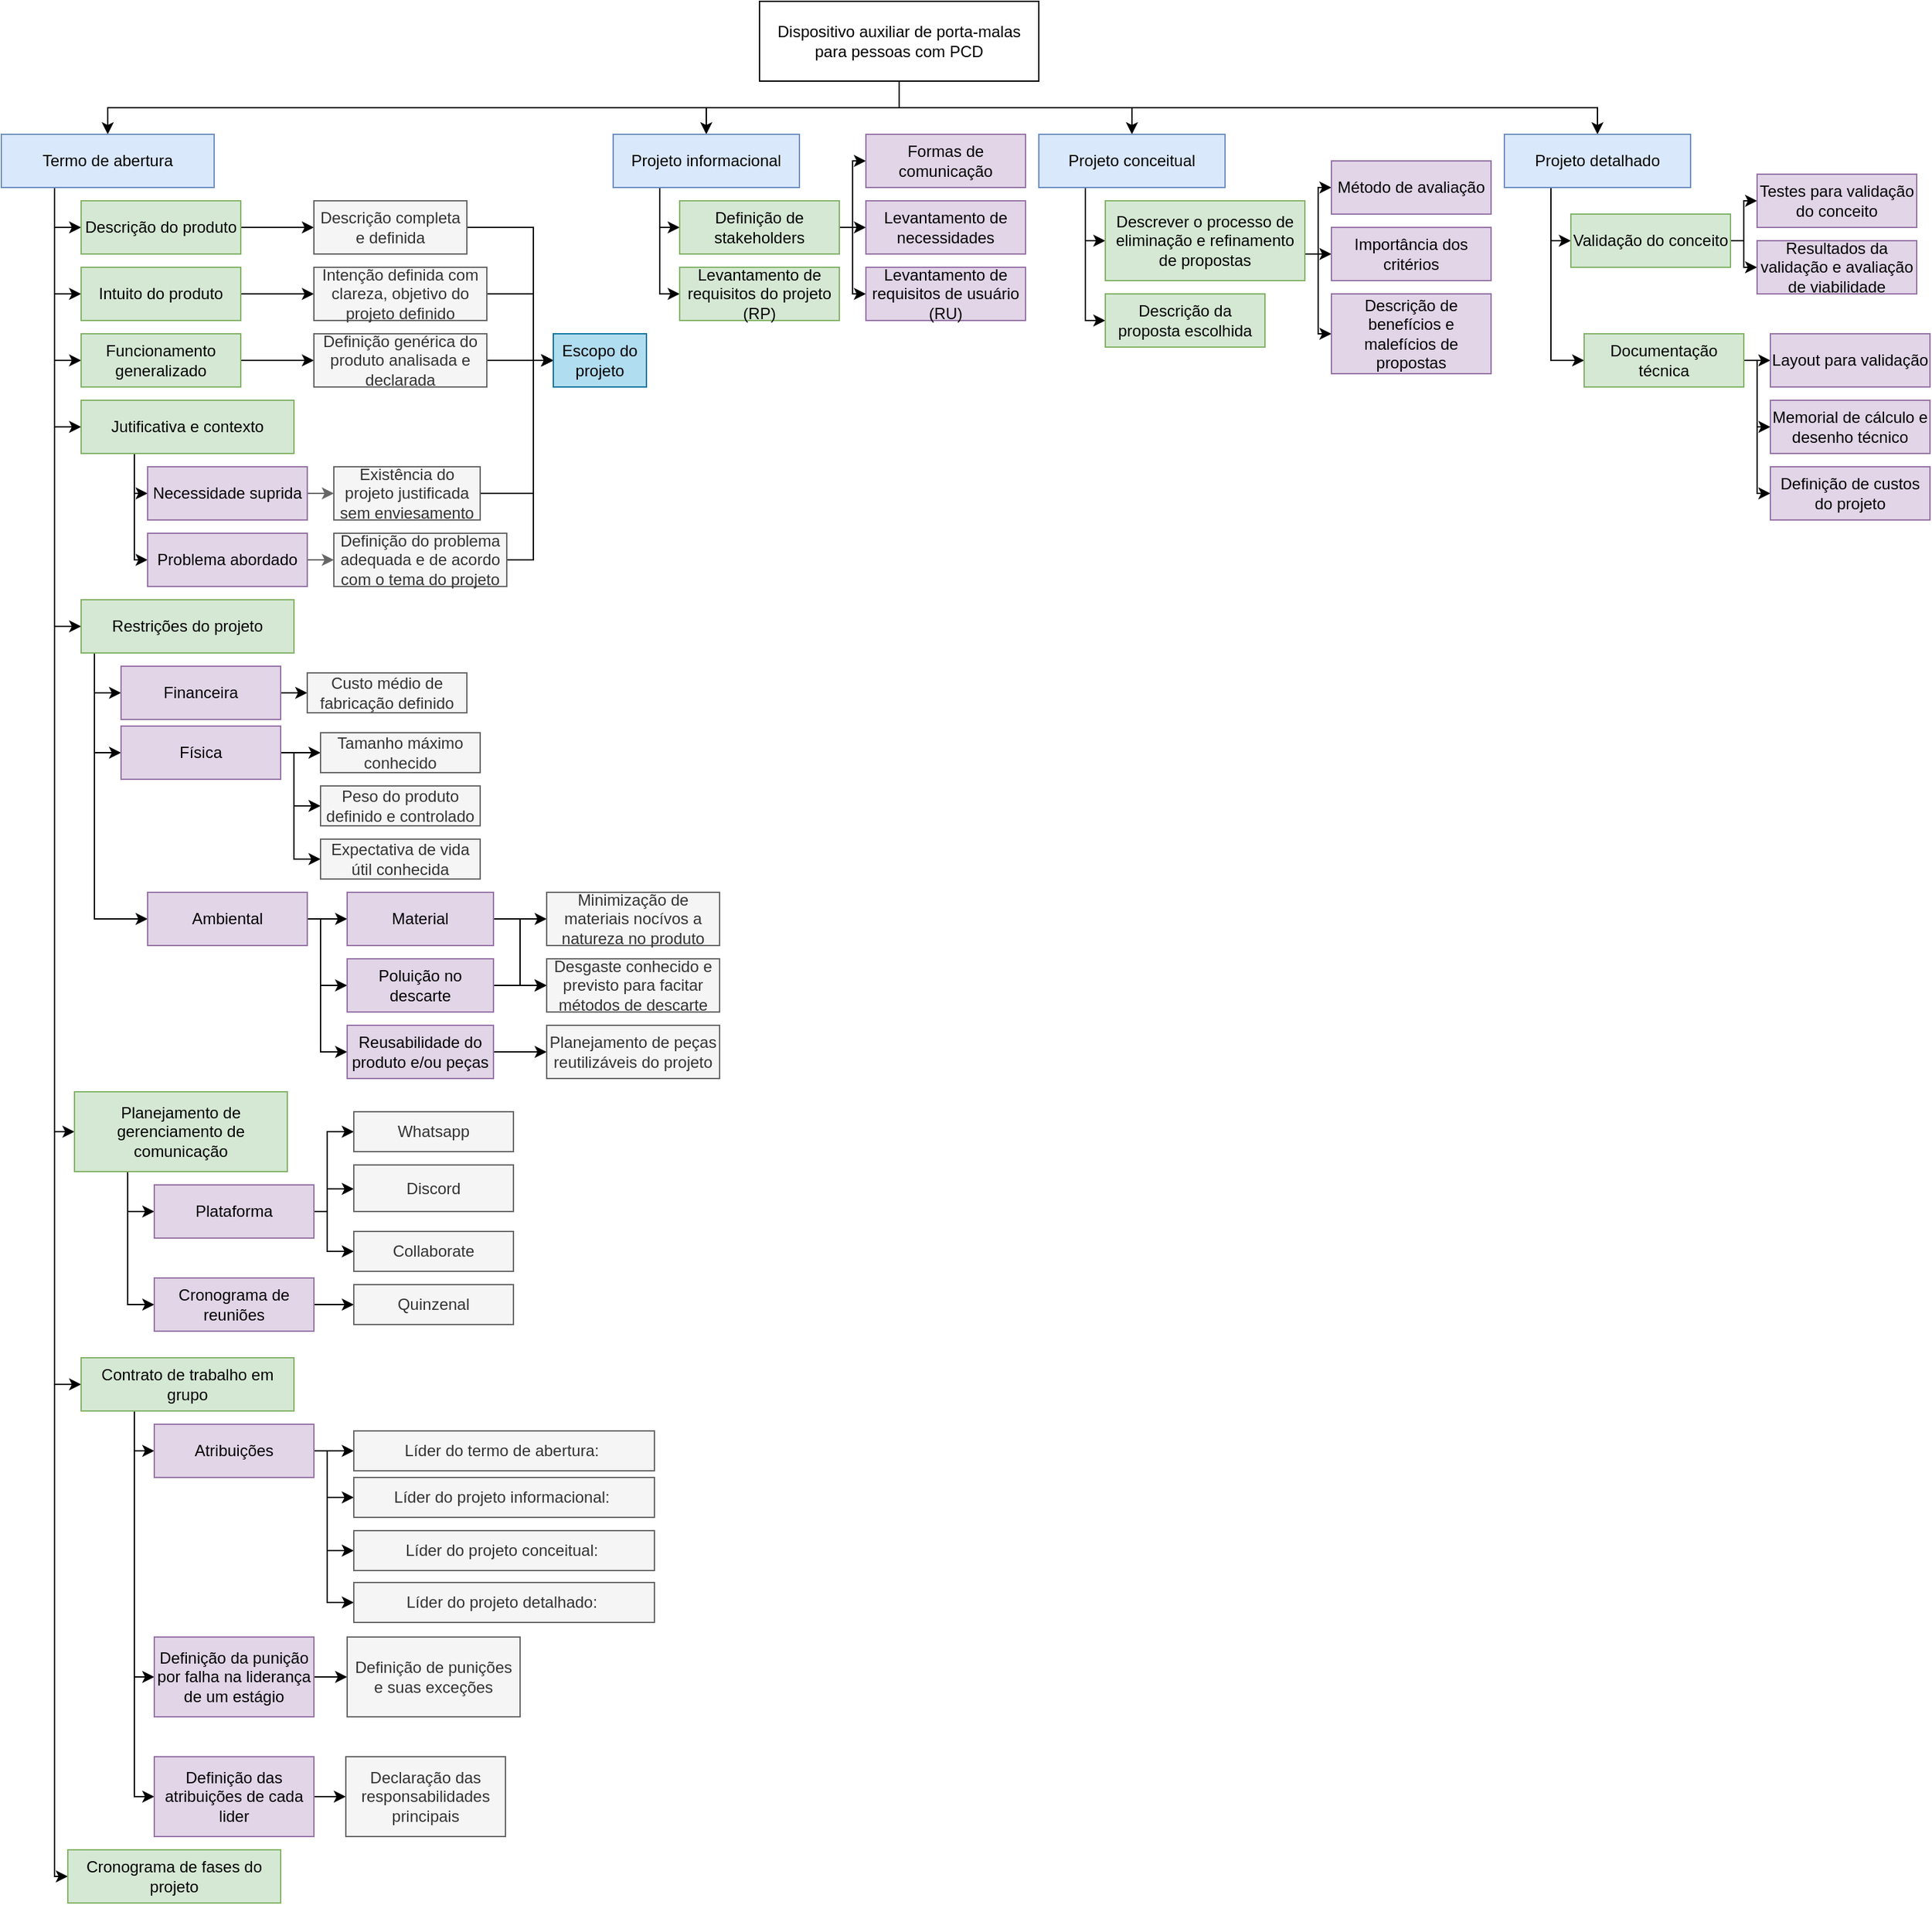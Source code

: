 <mxfile version="14.9.6" type="device"><diagram id="cGaEB9QIyGjnob6cqKqK" name="Page-1"><mxGraphModel dx="1702" dy="1748" grid="1" gridSize="10" guides="1" tooltips="1" connect="1" arrows="1" fold="1" page="1" pageScale="1" pageWidth="827" pageHeight="1169" math="0" shadow="0"><root><mxCell id="0"/><mxCell id="1" parent="0"/><mxCell id="pIqI4hhxK6P5TNMVG0u1-15" style="edgeStyle=orthogonalEdgeStyle;rounded=0;orthogonalLoop=1;jettySize=auto;html=1;exitX=0.5;exitY=1;exitDx=0;exitDy=0;entryX=0.5;entryY=0;entryDx=0;entryDy=0;" parent="1" source="Mut9_exPNrcqAD4SReVK-1" target="pIqI4hhxK6P5TNMVG0u1-1" edge="1"><mxGeometry relative="1" as="geometry"/></mxCell><mxCell id="pIqI4hhxK6P5TNMVG0u1-22" style="edgeStyle=orthogonalEdgeStyle;rounded=0;orthogonalLoop=1;jettySize=auto;html=1;exitX=0.5;exitY=1;exitDx=0;exitDy=0;entryX=0.5;entryY=0;entryDx=0;entryDy=0;" parent="1" source="Mut9_exPNrcqAD4SReVK-1" target="pIqI4hhxK6P5TNMVG0u1-16" edge="1"><mxGeometry relative="1" as="geometry"/></mxCell><mxCell id="pIqI4hhxK6P5TNMVG0u1-44" style="edgeStyle=orthogonalEdgeStyle;rounded=0;orthogonalLoop=1;jettySize=auto;html=1;exitX=0.5;exitY=1;exitDx=0;exitDy=0;entryX=0.5;entryY=0;entryDx=0;entryDy=0;" parent="1" source="Mut9_exPNrcqAD4SReVK-1" target="pIqI4hhxK6P5TNMVG0u1-28" edge="1"><mxGeometry relative="1" as="geometry"/></mxCell><mxCell id="pIqI4hhxK6P5TNMVG0u1-52" style="edgeStyle=orthogonalEdgeStyle;rounded=0;orthogonalLoop=1;jettySize=auto;html=1;exitX=0.5;exitY=1;exitDx=0;exitDy=0;entryX=0.5;entryY=0;entryDx=0;entryDy=0;" parent="1" source="Mut9_exPNrcqAD4SReVK-1" target="Mut9_exPNrcqAD4SReVK-2" edge="1"><mxGeometry relative="1" as="geometry"/></mxCell><mxCell id="Mut9_exPNrcqAD4SReVK-1" value="Dispositivo auxiliar de porta-malas para pessoas com PCD" style="rounded=0;whiteSpace=wrap;html=1;" parent="1" vertex="1"><mxGeometry x="380" y="-20" width="210" height="60" as="geometry"/></mxCell><mxCell id="Mut9_exPNrcqAD4SReVK-33" style="edgeStyle=orthogonalEdgeStyle;rounded=0;orthogonalLoop=1;jettySize=auto;html=1;exitX=0.25;exitY=1;exitDx=0;exitDy=0;entryX=0;entryY=0.5;entryDx=0;entryDy=0;" parent="1" source="Mut9_exPNrcqAD4SReVK-2" target="Mut9_exPNrcqAD4SReVK-3" edge="1"><mxGeometry relative="1" as="geometry"><Array as="points"><mxPoint x="-150" y="150"/></Array></mxGeometry></mxCell><mxCell id="Mut9_exPNrcqAD4SReVK-35" style="edgeStyle=orthogonalEdgeStyle;rounded=0;orthogonalLoop=1;jettySize=auto;html=1;exitX=0.25;exitY=1;exitDx=0;exitDy=0;entryX=0;entryY=0.5;entryDx=0;entryDy=0;" parent="1" source="Mut9_exPNrcqAD4SReVK-2" target="Mut9_exPNrcqAD4SReVK-4" edge="1"><mxGeometry relative="1" as="geometry"/></mxCell><mxCell id="Mut9_exPNrcqAD4SReVK-36" style="edgeStyle=orthogonalEdgeStyle;rounded=0;orthogonalLoop=1;jettySize=auto;html=1;exitX=0.25;exitY=1;exitDx=0;exitDy=0;entryX=0;entryY=0.5;entryDx=0;entryDy=0;" parent="1" source="Mut9_exPNrcqAD4SReVK-2" target="Mut9_exPNrcqAD4SReVK-5" edge="1"><mxGeometry relative="1" as="geometry"/></mxCell><mxCell id="pIqI4hhxK6P5TNMVG0u1-47" style="edgeStyle=orthogonalEdgeStyle;rounded=0;orthogonalLoop=1;jettySize=auto;html=1;exitX=0.25;exitY=1;exitDx=0;exitDy=0;entryX=0;entryY=0.5;entryDx=0;entryDy=0;" parent="1" source="Mut9_exPNrcqAD4SReVK-2" target="Mut9_exPNrcqAD4SReVK-6" edge="1"><mxGeometry relative="1" as="geometry"/></mxCell><mxCell id="pIqI4hhxK6P5TNMVG0u1-48" style="edgeStyle=orthogonalEdgeStyle;rounded=0;orthogonalLoop=1;jettySize=auto;html=1;exitX=0.25;exitY=1;exitDx=0;exitDy=0;entryX=0;entryY=0.5;entryDx=0;entryDy=0;" parent="1" source="Mut9_exPNrcqAD4SReVK-2" target="Mut9_exPNrcqAD4SReVK-9" edge="1"><mxGeometry relative="1" as="geometry"/></mxCell><mxCell id="pIqI4hhxK6P5TNMVG0u1-49" style="edgeStyle=orthogonalEdgeStyle;rounded=0;orthogonalLoop=1;jettySize=auto;html=1;exitX=0.25;exitY=1;exitDx=0;exitDy=0;entryX=0;entryY=0.5;entryDx=0;entryDy=0;" parent="1" source="Mut9_exPNrcqAD4SReVK-2" target="Mut9_exPNrcqAD4SReVK-19" edge="1"><mxGeometry relative="1" as="geometry"><Array as="points"><mxPoint x="-150" y="830"/></Array></mxGeometry></mxCell><mxCell id="pIqI4hhxK6P5TNMVG0u1-50" style="edgeStyle=orthogonalEdgeStyle;rounded=0;orthogonalLoop=1;jettySize=auto;html=1;exitX=0.25;exitY=1;exitDx=0;exitDy=0;entryX=0;entryY=0.5;entryDx=0;entryDy=0;" parent="1" source="Mut9_exPNrcqAD4SReVK-2" target="Mut9_exPNrcqAD4SReVK-27" edge="1"><mxGeometry relative="1" as="geometry"/></mxCell><mxCell id="pIqI4hhxK6P5TNMVG0u1-51" style="edgeStyle=orthogonalEdgeStyle;rounded=0;orthogonalLoop=1;jettySize=auto;html=1;exitX=0.25;exitY=1;exitDx=0;exitDy=0;entryX=0;entryY=0.5;entryDx=0;entryDy=0;" parent="1" source="Mut9_exPNrcqAD4SReVK-2" target="pIqI4hhxK6P5TNMVG0u1-2" edge="1"><mxGeometry relative="1" as="geometry"><Array as="points"><mxPoint x="-150" y="1390"/></Array></mxGeometry></mxCell><mxCell id="Mut9_exPNrcqAD4SReVK-2" value="Termo de abertura" style="whiteSpace=wrap;html=1;fillColor=#dae8fc;strokeColor=#6c8ebf;" parent="1" vertex="1"><mxGeometry x="-190" y="80" width="160" height="40" as="geometry"/></mxCell><mxCell id="1TPIWixeh0-_S_Wl3jUQ-3" style="edgeStyle=orthogonalEdgeStyle;rounded=0;orthogonalLoop=1;jettySize=auto;html=1;exitX=1;exitY=0.5;exitDx=0;exitDy=0;entryX=0;entryY=0.5;entryDx=0;entryDy=0;" edge="1" parent="1" source="Mut9_exPNrcqAD4SReVK-3" target="1TPIWixeh0-_S_Wl3jUQ-2"><mxGeometry relative="1" as="geometry"/></mxCell><mxCell id="Mut9_exPNrcqAD4SReVK-3" value="Descrição do produto" style="whiteSpace=wrap;html=1;fillColor=#d5e8d4;strokeColor=#82b366;" parent="1" vertex="1"><mxGeometry x="-130" y="130" width="120" height="40" as="geometry"/></mxCell><mxCell id="1TPIWixeh0-_S_Wl3jUQ-5" style="edgeStyle=orthogonalEdgeStyle;rounded=0;orthogonalLoop=1;jettySize=auto;html=1;exitX=1;exitY=0.5;exitDx=0;exitDy=0;entryX=0;entryY=0.5;entryDx=0;entryDy=0;" edge="1" parent="1" source="Mut9_exPNrcqAD4SReVK-4" target="1TPIWixeh0-_S_Wl3jUQ-4"><mxGeometry relative="1" as="geometry"/></mxCell><mxCell id="Mut9_exPNrcqAD4SReVK-4" value="Intuito do produto" style="whiteSpace=wrap;html=1;fillColor=#d5e8d4;strokeColor=#82b366;" parent="1" vertex="1"><mxGeometry x="-130" y="180" width="120" height="40" as="geometry"/></mxCell><mxCell id="1TPIWixeh0-_S_Wl3jUQ-7" style="edgeStyle=orthogonalEdgeStyle;rounded=0;orthogonalLoop=1;jettySize=auto;html=1;exitX=1;exitY=0.5;exitDx=0;exitDy=0;entryX=0;entryY=0.5;entryDx=0;entryDy=0;" edge="1" parent="1" source="Mut9_exPNrcqAD4SReVK-5" target="1TPIWixeh0-_S_Wl3jUQ-6"><mxGeometry relative="1" as="geometry"/></mxCell><mxCell id="Mut9_exPNrcqAD4SReVK-5" value="Funcionamento generalizado" style="whiteSpace=wrap;html=1;fillColor=#d5e8d4;strokeColor=#82b366;" parent="1" vertex="1"><mxGeometry x="-130" y="230" width="120" height="40" as="geometry"/></mxCell><mxCell id="9cDt869nzG_Kjux2H31d-3" style="edgeStyle=orthogonalEdgeStyle;rounded=0;orthogonalLoop=1;jettySize=auto;html=1;exitX=0.25;exitY=1;exitDx=0;exitDy=0;entryX=0;entryY=0.5;entryDx=0;entryDy=0;" parent="1" source="Mut9_exPNrcqAD4SReVK-6" target="Mut9_exPNrcqAD4SReVK-7" edge="1"><mxGeometry relative="1" as="geometry"><Array as="points"><mxPoint x="-90" y="350"/></Array></mxGeometry></mxCell><mxCell id="9cDt869nzG_Kjux2H31d-4" style="edgeStyle=orthogonalEdgeStyle;rounded=0;orthogonalLoop=1;jettySize=auto;html=1;exitX=0.25;exitY=1;exitDx=0;exitDy=0;entryX=0;entryY=0.5;entryDx=0;entryDy=0;" parent="1" source="Mut9_exPNrcqAD4SReVK-6" target="Mut9_exPNrcqAD4SReVK-8" edge="1"><mxGeometry relative="1" as="geometry"><Array as="points"><mxPoint x="-90" y="400"/></Array></mxGeometry></mxCell><mxCell id="Mut9_exPNrcqAD4SReVK-6" value="Jutificativa e contexto" style="whiteSpace=wrap;html=1;fillColor=#d5e8d4;strokeColor=#82b366;" parent="1" vertex="1"><mxGeometry x="-130" y="280" width="160" height="40" as="geometry"/></mxCell><mxCell id="1TPIWixeh0-_S_Wl3jUQ-9" style="edgeStyle=orthogonalEdgeStyle;rounded=0;orthogonalLoop=1;jettySize=auto;html=1;exitX=1;exitY=0.5;exitDx=0;exitDy=0;entryX=0;entryY=0.5;entryDx=0;entryDy=0;fillColor=#f5f5f5;strokeColor=#666666;" edge="1" parent="1" source="Mut9_exPNrcqAD4SReVK-7" target="1TPIWixeh0-_S_Wl3jUQ-8"><mxGeometry relative="1" as="geometry"/></mxCell><mxCell id="Mut9_exPNrcqAD4SReVK-7" value="Necessidade suprida" style="whiteSpace=wrap;html=1;fillColor=#e1d5e7;strokeColor=#9673a6;" parent="1" vertex="1"><mxGeometry x="-80" y="330" width="120" height="40" as="geometry"/></mxCell><mxCell id="1TPIWixeh0-_S_Wl3jUQ-11" style="edgeStyle=orthogonalEdgeStyle;rounded=0;orthogonalLoop=1;jettySize=auto;html=1;exitX=1;exitY=0.5;exitDx=0;exitDy=0;entryX=0;entryY=0.5;entryDx=0;entryDy=0;fillColor=#f5f5f5;strokeColor=#666666;" edge="1" parent="1" source="Mut9_exPNrcqAD4SReVK-8" target="1TPIWixeh0-_S_Wl3jUQ-10"><mxGeometry relative="1" as="geometry"/></mxCell><mxCell id="Mut9_exPNrcqAD4SReVK-8" value="Problema abordado" style="whiteSpace=wrap;html=1;fillColor=#e1d5e7;strokeColor=#9673a6;" parent="1" vertex="1"><mxGeometry x="-80" y="380" width="120" height="40" as="geometry"/></mxCell><mxCell id="Mut9_exPNrcqAD4SReVK-54" style="edgeStyle=orthogonalEdgeStyle;rounded=0;orthogonalLoop=1;jettySize=auto;html=1;exitX=0.25;exitY=1;exitDx=0;exitDy=0;entryX=0;entryY=0.5;entryDx=0;entryDy=0;" parent="1" target="Mut9_exPNrcqAD4SReVK-11" edge="1"><mxGeometry relative="1" as="geometry"><mxPoint x="-120" y="470" as="sourcePoint"/><Array as="points"><mxPoint x="-100" y="500"/></Array></mxGeometry></mxCell><mxCell id="Mut9_exPNrcqAD4SReVK-55" style="edgeStyle=orthogonalEdgeStyle;rounded=0;orthogonalLoop=1;jettySize=auto;html=1;exitX=0.25;exitY=1;exitDx=0;exitDy=0;entryX=0;entryY=0.5;entryDx=0;entryDy=0;" parent="1" target="Mut9_exPNrcqAD4SReVK-12" edge="1"><mxGeometry relative="1" as="geometry"><mxPoint x="-120" y="470" as="sourcePoint"/><Array as="points"><mxPoint x="-120" y="545"/></Array></mxGeometry></mxCell><mxCell id="1TPIWixeh0-_S_Wl3jUQ-42" style="edgeStyle=orthogonalEdgeStyle;rounded=0;orthogonalLoop=1;jettySize=auto;html=1;exitX=0.25;exitY=1;exitDx=0;exitDy=0;entryX=0;entryY=0.5;entryDx=0;entryDy=0;" edge="1" parent="1" target="1TPIWixeh0-_S_Wl3jUQ-26"><mxGeometry relative="1" as="geometry"><mxPoint x="-120" y="470" as="sourcePoint"/><Array as="points"><mxPoint x="-120" y="670"/></Array></mxGeometry></mxCell><mxCell id="Mut9_exPNrcqAD4SReVK-9" value="Restrições do projeto" style="whiteSpace=wrap;html=1;fillColor=#d5e8d4;strokeColor=#82b366;" parent="1" vertex="1"><mxGeometry x="-130" y="430" width="160" height="40" as="geometry"/></mxCell><mxCell id="Mut9_exPNrcqAD4SReVK-46" style="edgeStyle=orthogonalEdgeStyle;rounded=0;orthogonalLoop=1;jettySize=auto;html=1;exitX=1;exitY=0.5;exitDx=0;exitDy=0;entryX=0;entryY=0.5;entryDx=0;entryDy=0;" parent="1" source="Mut9_exPNrcqAD4SReVK-11" target="Mut9_exPNrcqAD4SReVK-14" edge="1"><mxGeometry relative="1" as="geometry"><Array as="points"><mxPoint x="40" y="500"/></Array></mxGeometry></mxCell><mxCell id="Mut9_exPNrcqAD4SReVK-11" value="Financeira" style="whiteSpace=wrap;html=1;fillColor=#e1d5e7;strokeColor=#9673a6;" parent="1" vertex="1"><mxGeometry x="-100" y="480" width="120" height="40" as="geometry"/></mxCell><mxCell id="Mut9_exPNrcqAD4SReVK-47" style="edgeStyle=orthogonalEdgeStyle;rounded=0;orthogonalLoop=1;jettySize=auto;html=1;exitX=1;exitY=0.5;exitDx=0;exitDy=0;entryX=0;entryY=0.5;entryDx=0;entryDy=0;" parent="1" source="Mut9_exPNrcqAD4SReVK-12" target="Mut9_exPNrcqAD4SReVK-16" edge="1"><mxGeometry relative="1" as="geometry"><mxPoint x="70" y="680" as="targetPoint"/><Array as="points"><mxPoint x="30" y="545"/><mxPoint x="30" y="545"/></Array></mxGeometry></mxCell><mxCell id="Mut9_exPNrcqAD4SReVK-48" style="edgeStyle=orthogonalEdgeStyle;rounded=0;orthogonalLoop=1;jettySize=auto;html=1;exitX=1;exitY=0.5;exitDx=0;exitDy=0;entryX=0;entryY=0.5;entryDx=0;entryDy=0;" parent="1" source="Mut9_exPNrcqAD4SReVK-12" target="Mut9_exPNrcqAD4SReVK-17" edge="1"><mxGeometry relative="1" as="geometry"><mxPoint x="60" y="720" as="targetPoint"/><Array as="points"><mxPoint x="30" y="545"/><mxPoint x="30" y="585"/></Array></mxGeometry></mxCell><mxCell id="Mut9_exPNrcqAD4SReVK-49" style="edgeStyle=orthogonalEdgeStyle;rounded=0;orthogonalLoop=1;jettySize=auto;html=1;exitX=1;exitY=0.5;exitDx=0;exitDy=0;entryX=0;entryY=0.5;entryDx=0;entryDy=0;" parent="1" source="Mut9_exPNrcqAD4SReVK-12" target="Mut9_exPNrcqAD4SReVK-18" edge="1"><mxGeometry relative="1" as="geometry"><mxPoint x="60" y="770" as="targetPoint"/><Array as="points"><mxPoint x="30" y="545"/><mxPoint x="30" y="625"/></Array></mxGeometry></mxCell><mxCell id="Mut9_exPNrcqAD4SReVK-12" value="Física" style="whiteSpace=wrap;html=1;fillColor=#e1d5e7;strokeColor=#9673a6;" parent="1" vertex="1"><mxGeometry x="-100" y="525" width="120" height="40" as="geometry"/></mxCell><mxCell id="Mut9_exPNrcqAD4SReVK-14" value="Custo médio de fabricação definido" style="whiteSpace=wrap;html=1;fillColor=#f5f5f5;strokeColor=#666666;fontColor=#333333;" parent="1" vertex="1"><mxGeometry x="40" y="485" width="120" height="30" as="geometry"/></mxCell><mxCell id="Mut9_exPNrcqAD4SReVK-16" value="Tamanho máximo conhecido" style="whiteSpace=wrap;html=1;fillColor=#f5f5f5;strokeColor=#666666;fontColor=#333333;" parent="1" vertex="1"><mxGeometry x="50" y="530" width="120" height="30" as="geometry"/></mxCell><mxCell id="Mut9_exPNrcqAD4SReVK-17" value="Peso do produto definido e controlado" style="whiteSpace=wrap;html=1;fillColor=#f5f5f5;strokeColor=#666666;fontColor=#333333;" parent="1" vertex="1"><mxGeometry x="50" y="570" width="120" height="30" as="geometry"/></mxCell><mxCell id="Mut9_exPNrcqAD4SReVK-18" value="Expectativa de vida útil conhecida" style="whiteSpace=wrap;html=1;fillColor=#f5f5f5;strokeColor=#666666;fontColor=#333333;" parent="1" vertex="1"><mxGeometry x="50" y="610" width="120" height="30" as="geometry"/></mxCell><mxCell id="Mut9_exPNrcqAD4SReVK-56" style="edgeStyle=orthogonalEdgeStyle;rounded=0;orthogonalLoop=1;jettySize=auto;html=1;exitX=0.25;exitY=1;exitDx=0;exitDy=0;entryX=0;entryY=0.5;entryDx=0;entryDy=0;" parent="1" source="Mut9_exPNrcqAD4SReVK-19" target="Mut9_exPNrcqAD4SReVK-21" edge="1"><mxGeometry relative="1" as="geometry"><Array as="points"><mxPoint x="-95" y="890"/></Array></mxGeometry></mxCell><mxCell id="Mut9_exPNrcqAD4SReVK-57" style="edgeStyle=orthogonalEdgeStyle;rounded=0;orthogonalLoop=1;jettySize=auto;html=1;exitX=0.25;exitY=1;exitDx=0;exitDy=0;entryX=0;entryY=0.5;entryDx=0;entryDy=0;" parent="1" source="Mut9_exPNrcqAD4SReVK-19" target="Mut9_exPNrcqAD4SReVK-25" edge="1"><mxGeometry relative="1" as="geometry"><Array as="points"><mxPoint x="-95" y="960"/></Array></mxGeometry></mxCell><mxCell id="Mut9_exPNrcqAD4SReVK-19" value="Planejamento de gerenciamento de comunicação" style="whiteSpace=wrap;html=1;fillColor=#d5e8d4;strokeColor=#82b366;" parent="1" vertex="1"><mxGeometry x="-135" y="800" width="160" height="60" as="geometry"/></mxCell><mxCell id="Mut9_exPNrcqAD4SReVK-50" style="edgeStyle=orthogonalEdgeStyle;rounded=0;orthogonalLoop=1;jettySize=auto;html=1;exitX=1;exitY=0.5;exitDx=0;exitDy=0;entryX=0;entryY=0.5;entryDx=0;entryDy=0;" parent="1" source="Mut9_exPNrcqAD4SReVK-21" target="Mut9_exPNrcqAD4SReVK-22" edge="1"><mxGeometry relative="1" as="geometry"><mxPoint x="85" y="1050" as="targetPoint"/><Array as="points"><mxPoint x="55" y="890"/><mxPoint x="55" y="830"/></Array></mxGeometry></mxCell><mxCell id="Mut9_exPNrcqAD4SReVK-52" style="edgeStyle=orthogonalEdgeStyle;rounded=0;orthogonalLoop=1;jettySize=auto;html=1;exitX=1;exitY=0.5;exitDx=0;exitDy=0;entryX=0;entryY=0.5;entryDx=0;entryDy=0;" parent="1" source="Mut9_exPNrcqAD4SReVK-21" target="Mut9_exPNrcqAD4SReVK-23" edge="1"><mxGeometry relative="1" as="geometry"><Array as="points"><mxPoint x="55" y="890"/><mxPoint x="55" y="873"/><mxPoint x="75" y="873"/></Array></mxGeometry></mxCell><mxCell id="Mut9_exPNrcqAD4SReVK-53" style="edgeStyle=orthogonalEdgeStyle;rounded=0;orthogonalLoop=1;jettySize=auto;html=1;exitX=1;exitY=0.5;exitDx=0;exitDy=0;entryX=0;entryY=0.5;entryDx=0;entryDy=0;" parent="1" source="Mut9_exPNrcqAD4SReVK-21" target="Mut9_exPNrcqAD4SReVK-24" edge="1"><mxGeometry relative="1" as="geometry"><Array as="points"><mxPoint x="55" y="890"/><mxPoint x="55" y="920"/></Array></mxGeometry></mxCell><mxCell id="Mut9_exPNrcqAD4SReVK-21" value="Plataforma" style="whiteSpace=wrap;html=1;fillColor=#e1d5e7;strokeColor=#9673a6;" parent="1" vertex="1"><mxGeometry x="-75" y="870" width="120" height="40" as="geometry"/></mxCell><mxCell id="Mut9_exPNrcqAD4SReVK-22" value="Whatsapp" style="whiteSpace=wrap;html=1;fillColor=#f5f5f5;strokeColor=#666666;fontColor=#333333;" parent="1" vertex="1"><mxGeometry x="75" y="815" width="120" height="30" as="geometry"/></mxCell><mxCell id="Mut9_exPNrcqAD4SReVK-23" value="Discord" style="whiteSpace=wrap;html=1;fillColor=#f5f5f5;strokeColor=#666666;fontColor=#333333;" parent="1" vertex="1"><mxGeometry x="75" y="855" width="120" height="35" as="geometry"/></mxCell><mxCell id="Mut9_exPNrcqAD4SReVK-24" value="Collaborate" style="whiteSpace=wrap;html=1;fillColor=#f5f5f5;strokeColor=#666666;fontColor=#333333;" parent="1" vertex="1"><mxGeometry x="75" y="905" width="120" height="30" as="geometry"/></mxCell><mxCell id="1TPIWixeh0-_S_Wl3jUQ-1" style="edgeStyle=orthogonalEdgeStyle;rounded=0;orthogonalLoop=1;jettySize=auto;html=1;exitX=1;exitY=0.5;exitDx=0;exitDy=0;entryX=0;entryY=0.5;entryDx=0;entryDy=0;" edge="1" parent="1" source="Mut9_exPNrcqAD4SReVK-25" target="Mut9_exPNrcqAD4SReVK-26"><mxGeometry relative="1" as="geometry"/></mxCell><mxCell id="Mut9_exPNrcqAD4SReVK-25" value="Cronograma de reuniões" style="whiteSpace=wrap;html=1;fillColor=#e1d5e7;strokeColor=#9673a6;" parent="1" vertex="1"><mxGeometry x="-75" y="940" width="120" height="40" as="geometry"/></mxCell><mxCell id="Mut9_exPNrcqAD4SReVK-26" value="Quinzenal" style="whiteSpace=wrap;html=1;fillColor=#f5f5f5;strokeColor=#666666;fontColor=#333333;" parent="1" vertex="1"><mxGeometry x="75" y="945" width="120" height="30" as="geometry"/></mxCell><mxCell id="Mut9_exPNrcqAD4SReVK-45" style="edgeStyle=orthogonalEdgeStyle;rounded=0;orthogonalLoop=1;jettySize=auto;html=1;exitX=0.25;exitY=1;exitDx=0;exitDy=0;entryX=0;entryY=0.5;entryDx=0;entryDy=0;" parent="1" source="Mut9_exPNrcqAD4SReVK-27" target="Mut9_exPNrcqAD4SReVK-28" edge="1"><mxGeometry relative="1" as="geometry"><Array as="points"><mxPoint x="-90" y="1070"/></Array></mxGeometry></mxCell><mxCell id="9cDt869nzG_Kjux2H31d-2" style="edgeStyle=orthogonalEdgeStyle;rounded=0;orthogonalLoop=1;jettySize=auto;html=1;exitX=0.25;exitY=1;exitDx=0;exitDy=0;entryX=0;entryY=0.5;entryDx=0;entryDy=0;" parent="1" source="Mut9_exPNrcqAD4SReVK-27" target="9cDt869nzG_Kjux2H31d-1" edge="1"><mxGeometry relative="1" as="geometry"><Array as="points"><mxPoint x="-90" y="1240"/></Array></mxGeometry></mxCell><mxCell id="1TPIWixeh0-_S_Wl3jUQ-13" style="edgeStyle=orthogonalEdgeStyle;rounded=0;orthogonalLoop=1;jettySize=auto;html=1;exitX=0.25;exitY=1;exitDx=0;exitDy=0;entryX=0;entryY=0.5;entryDx=0;entryDy=0;" edge="1" parent="1" source="Mut9_exPNrcqAD4SReVK-27" target="1TPIWixeh0-_S_Wl3jUQ-12"><mxGeometry relative="1" as="geometry"><Array as="points"><mxPoint x="-90" y="1330"/></Array></mxGeometry></mxCell><mxCell id="Mut9_exPNrcqAD4SReVK-27" value="Contrato de trabalho em grupo" style="whiteSpace=wrap;html=1;fillColor=#d5e8d4;strokeColor=#82b366;" parent="1" vertex="1"><mxGeometry x="-130" y="1000" width="160" height="40" as="geometry"/></mxCell><mxCell id="Mut9_exPNrcqAD4SReVK-58" style="edgeStyle=orthogonalEdgeStyle;rounded=0;orthogonalLoop=1;jettySize=auto;html=1;exitX=1;exitY=0.5;exitDx=0;exitDy=0;entryX=0;entryY=0.5;entryDx=0;entryDy=0;" parent="1" source="Mut9_exPNrcqAD4SReVK-28" target="Mut9_exPNrcqAD4SReVK-29" edge="1"><mxGeometry relative="1" as="geometry"/></mxCell><mxCell id="Mut9_exPNrcqAD4SReVK-59" style="edgeStyle=orthogonalEdgeStyle;rounded=0;orthogonalLoop=1;jettySize=auto;html=1;exitX=1;exitY=0.5;exitDx=0;exitDy=0;entryX=0;entryY=0.5;entryDx=0;entryDy=0;" parent="1" source="Mut9_exPNrcqAD4SReVK-28" target="Mut9_exPNrcqAD4SReVK-30" edge="1"><mxGeometry relative="1" as="geometry"><Array as="points"><mxPoint x="55" y="1070"/><mxPoint x="55" y="1105"/></Array></mxGeometry></mxCell><mxCell id="Mut9_exPNrcqAD4SReVK-60" style="edgeStyle=orthogonalEdgeStyle;rounded=0;orthogonalLoop=1;jettySize=auto;html=1;exitX=1;exitY=0.5;exitDx=0;exitDy=0;entryX=0;entryY=0.5;entryDx=0;entryDy=0;" parent="1" source="Mut9_exPNrcqAD4SReVK-28" target="Mut9_exPNrcqAD4SReVK-31" edge="1"><mxGeometry relative="1" as="geometry"><Array as="points"><mxPoint x="55" y="1070"/><mxPoint x="55" y="1145"/></Array></mxGeometry></mxCell><mxCell id="Mut9_exPNrcqAD4SReVK-61" style="edgeStyle=orthogonalEdgeStyle;rounded=0;orthogonalLoop=1;jettySize=auto;html=1;exitX=1;exitY=0.5;exitDx=0;exitDy=0;entryX=0;entryY=0.5;entryDx=0;entryDy=0;" parent="1" source="Mut9_exPNrcqAD4SReVK-28" target="Mut9_exPNrcqAD4SReVK-32" edge="1"><mxGeometry relative="1" as="geometry"><Array as="points"><mxPoint x="55" y="1070"/><mxPoint x="55" y="1184"/></Array></mxGeometry></mxCell><mxCell id="Mut9_exPNrcqAD4SReVK-28" value="Atribuições" style="whiteSpace=wrap;html=1;fillColor=#e1d5e7;strokeColor=#9673a6;" parent="1" vertex="1"><mxGeometry x="-75" y="1050" width="120" height="40" as="geometry"/></mxCell><mxCell id="Mut9_exPNrcqAD4SReVK-29" value="Líder do termo de abertura:&amp;nbsp;" style="whiteSpace=wrap;html=1;fillColor=#f5f5f5;strokeColor=#666666;fontColor=#333333;" parent="1" vertex="1"><mxGeometry x="75" y="1055" width="226" height="30" as="geometry"/></mxCell><mxCell id="Mut9_exPNrcqAD4SReVK-30" value="Líder do projeto informacional:&amp;nbsp;" style="whiteSpace=wrap;html=1;fillColor=#f5f5f5;strokeColor=#666666;fontColor=#333333;" parent="1" vertex="1"><mxGeometry x="75" y="1090" width="226" height="30" as="geometry"/></mxCell><mxCell id="Mut9_exPNrcqAD4SReVK-31" value="Líder do projeto conceitual:&amp;nbsp;" style="whiteSpace=wrap;html=1;fillColor=#f5f5f5;strokeColor=#666666;fontColor=#333333;" parent="1" vertex="1"><mxGeometry x="75" y="1130" width="226" height="30" as="geometry"/></mxCell><mxCell id="Mut9_exPNrcqAD4SReVK-32" value="Líder do projeto detalhado:&amp;nbsp;" style="whiteSpace=wrap;html=1;fillColor=#f5f5f5;strokeColor=#666666;fontColor=#333333;" parent="1" vertex="1"><mxGeometry x="75" y="1169" width="226" height="30" as="geometry"/></mxCell><mxCell id="1TPIWixeh0-_S_Wl3jUQ-15" style="edgeStyle=orthogonalEdgeStyle;rounded=0;orthogonalLoop=1;jettySize=auto;html=1;exitX=1;exitY=0.5;exitDx=0;exitDy=0;entryX=0;entryY=0.5;entryDx=0;entryDy=0;" edge="1" parent="1" source="9cDt869nzG_Kjux2H31d-1" target="1TPIWixeh0-_S_Wl3jUQ-14"><mxGeometry relative="1" as="geometry"/></mxCell><mxCell id="9cDt869nzG_Kjux2H31d-1" value="Definição da punição por falha na liderança de um estágio" style="whiteSpace=wrap;html=1;fillColor=#e1d5e7;strokeColor=#9673a6;" parent="1" vertex="1"><mxGeometry x="-75" y="1210" width="120" height="60" as="geometry"/></mxCell><mxCell id="pIqI4hhxK6P5TNMVG0u1-13" style="edgeStyle=orthogonalEdgeStyle;rounded=0;orthogonalLoop=1;jettySize=auto;html=1;exitX=0.25;exitY=1;exitDx=0;exitDy=0;entryX=0;entryY=0.5;entryDx=0;entryDy=0;" parent="1" source="pIqI4hhxK6P5TNMVG0u1-1" target="pIqI4hhxK6P5TNMVG0u1-4" edge="1"><mxGeometry relative="1" as="geometry"><Array as="points"><mxPoint x="305" y="150"/></Array></mxGeometry></mxCell><mxCell id="pIqI4hhxK6P5TNMVG0u1-14" style="edgeStyle=orthogonalEdgeStyle;rounded=0;orthogonalLoop=1;jettySize=auto;html=1;exitX=0.25;exitY=1;exitDx=0;exitDy=0;entryX=0;entryY=0.5;entryDx=0;entryDy=0;" parent="1" source="pIqI4hhxK6P5TNMVG0u1-1" target="pIqI4hhxK6P5TNMVG0u1-9" edge="1"><mxGeometry relative="1" as="geometry"><Array as="points"><mxPoint x="305" y="200"/></Array></mxGeometry></mxCell><mxCell id="pIqI4hhxK6P5TNMVG0u1-1" value="Projeto informacional" style="whiteSpace=wrap;html=1;fillColor=#dae8fc;strokeColor=#6c8ebf;" parent="1" vertex="1"><mxGeometry x="270" y="80" width="140" height="40" as="geometry"/></mxCell><mxCell id="pIqI4hhxK6P5TNMVG0u1-2" value="Cronograma de fases do projeto" style="whiteSpace=wrap;html=1;fillColor=#d5e8d4;strokeColor=#82b366;" parent="1" vertex="1"><mxGeometry x="-140" y="1370" width="160" height="40" as="geometry"/></mxCell><mxCell id="pIqI4hhxK6P5TNMVG0u1-10" style="edgeStyle=orthogonalEdgeStyle;rounded=0;orthogonalLoop=1;jettySize=auto;html=1;exitX=1;exitY=0.5;exitDx=0;exitDy=0;entryX=0;entryY=0.5;entryDx=0;entryDy=0;" parent="1" source="pIqI4hhxK6P5TNMVG0u1-4" target="pIqI4hhxK6P5TNMVG0u1-5" edge="1"><mxGeometry relative="1" as="geometry"><Array as="points"><mxPoint x="450" y="150"/><mxPoint x="450" y="100"/></Array></mxGeometry></mxCell><mxCell id="pIqI4hhxK6P5TNMVG0u1-11" style="edgeStyle=orthogonalEdgeStyle;rounded=0;orthogonalLoop=1;jettySize=auto;html=1;exitX=1;exitY=0.5;exitDx=0;exitDy=0;entryX=0;entryY=0.5;entryDx=0;entryDy=0;" parent="1" source="pIqI4hhxK6P5TNMVG0u1-4" target="pIqI4hhxK6P5TNMVG0u1-7" edge="1"><mxGeometry relative="1" as="geometry"><Array as="points"><mxPoint x="460" y="150"/><mxPoint x="460" y="150"/></Array></mxGeometry></mxCell><mxCell id="pIqI4hhxK6P5TNMVG0u1-12" style="edgeStyle=orthogonalEdgeStyle;rounded=0;orthogonalLoop=1;jettySize=auto;html=1;exitX=1;exitY=0.5;exitDx=0;exitDy=0;entryX=0;entryY=0.5;entryDx=0;entryDy=0;" parent="1" source="pIqI4hhxK6P5TNMVG0u1-4" target="pIqI4hhxK6P5TNMVG0u1-8" edge="1"><mxGeometry relative="1" as="geometry"><Array as="points"><mxPoint x="450" y="150"/><mxPoint x="450" y="200"/><mxPoint x="460" y="200"/></Array></mxGeometry></mxCell><mxCell id="pIqI4hhxK6P5TNMVG0u1-4" value="Definição de stakeholders" style="whiteSpace=wrap;html=1;fillColor=#d5e8d4;strokeColor=#82b366;" parent="1" vertex="1"><mxGeometry x="320" y="130" width="120" height="40" as="geometry"/></mxCell><mxCell id="pIqI4hhxK6P5TNMVG0u1-5" value="Formas de comunicação" style="whiteSpace=wrap;html=1;fillColor=#e1d5e7;strokeColor=#9673a6;" parent="1" vertex="1"><mxGeometry x="460" y="80" width="120" height="40" as="geometry"/></mxCell><mxCell id="pIqI4hhxK6P5TNMVG0u1-7" value="Levantamento de necessidades" style="whiteSpace=wrap;html=1;fillColor=#e1d5e7;strokeColor=#9673a6;" parent="1" vertex="1"><mxGeometry x="460" y="130" width="120" height="40" as="geometry"/></mxCell><mxCell id="pIqI4hhxK6P5TNMVG0u1-8" value="Levantamento de requisitos de usuário (RU)" style="whiteSpace=wrap;html=1;fillColor=#e1d5e7;strokeColor=#9673a6;" parent="1" vertex="1"><mxGeometry x="460" y="180" width="120" height="40" as="geometry"/></mxCell><mxCell id="pIqI4hhxK6P5TNMVG0u1-9" value="Levantamento de requisitos do projeto (RP)" style="whiteSpace=wrap;html=1;fillColor=#d5e8d4;strokeColor=#82b366;" parent="1" vertex="1"><mxGeometry x="320" y="180" width="120" height="40" as="geometry"/></mxCell><mxCell id="pIqI4hhxK6P5TNMVG0u1-23" style="edgeStyle=orthogonalEdgeStyle;rounded=0;orthogonalLoop=1;jettySize=auto;html=1;exitX=0.25;exitY=1;exitDx=0;exitDy=0;entryX=0;entryY=0.5;entryDx=0;entryDy=0;" parent="1" source="pIqI4hhxK6P5TNMVG0u1-16" target="pIqI4hhxK6P5TNMVG0u1-17" edge="1"><mxGeometry relative="1" as="geometry"><Array as="points"><mxPoint x="625" y="160"/></Array></mxGeometry></mxCell><mxCell id="pIqI4hhxK6P5TNMVG0u1-24" style="edgeStyle=orthogonalEdgeStyle;rounded=0;orthogonalLoop=1;jettySize=auto;html=1;exitX=0.25;exitY=1;exitDx=0;exitDy=0;entryX=0;entryY=0.5;entryDx=0;entryDy=0;" parent="1" source="pIqI4hhxK6P5TNMVG0u1-16" target="pIqI4hhxK6P5TNMVG0u1-21" edge="1"><mxGeometry relative="1" as="geometry"><mxPoint x="625" y="220" as="targetPoint"/><Array as="points"><mxPoint x="625" y="220"/></Array></mxGeometry></mxCell><mxCell id="pIqI4hhxK6P5TNMVG0u1-16" value="Projeto conceitual" style="whiteSpace=wrap;html=1;fillColor=#dae8fc;strokeColor=#6c8ebf;" parent="1" vertex="1"><mxGeometry x="590" y="80" width="140" height="40" as="geometry"/></mxCell><mxCell id="pIqI4hhxK6P5TNMVG0u1-25" style="edgeStyle=orthogonalEdgeStyle;rounded=0;orthogonalLoop=1;jettySize=auto;html=1;exitX=1;exitY=0.5;exitDx=0;exitDy=0;entryX=0;entryY=0.5;entryDx=0;entryDy=0;" parent="1" source="pIqI4hhxK6P5TNMVG0u1-17" target="pIqI4hhxK6P5TNMVG0u1-18" edge="1"><mxGeometry relative="1" as="geometry"><Array as="points"><mxPoint x="790" y="170"/><mxPoint x="800" y="170"/><mxPoint x="800" y="120"/></Array></mxGeometry></mxCell><mxCell id="pIqI4hhxK6P5TNMVG0u1-26" style="edgeStyle=orthogonalEdgeStyle;rounded=0;orthogonalLoop=1;jettySize=auto;html=1;exitX=1;exitY=0.5;exitDx=0;exitDy=0;entryX=0;entryY=0.5;entryDx=0;entryDy=0;" parent="1" source="pIqI4hhxK6P5TNMVG0u1-17" target="pIqI4hhxK6P5TNMVG0u1-19" edge="1"><mxGeometry relative="1" as="geometry"><Array as="points"><mxPoint x="810" y="170"/><mxPoint x="810" y="170"/></Array></mxGeometry></mxCell><mxCell id="pIqI4hhxK6P5TNMVG0u1-27" style="edgeStyle=orthogonalEdgeStyle;rounded=0;orthogonalLoop=1;jettySize=auto;html=1;exitX=1;exitY=0.5;exitDx=0;exitDy=0;entryX=0;entryY=0.5;entryDx=0;entryDy=0;" parent="1" source="pIqI4hhxK6P5TNMVG0u1-17" target="pIqI4hhxK6P5TNMVG0u1-20" edge="1"><mxGeometry relative="1" as="geometry"><Array as="points"><mxPoint x="800" y="170"/><mxPoint x="800" y="230"/></Array></mxGeometry></mxCell><mxCell id="pIqI4hhxK6P5TNMVG0u1-17" value="Descrever o processo de eliminação e refinamento de propostas" style="whiteSpace=wrap;html=1;fillColor=#d5e8d4;strokeColor=#82b366;" parent="1" vertex="1"><mxGeometry x="640" y="130" width="150" height="60" as="geometry"/></mxCell><mxCell id="pIqI4hhxK6P5TNMVG0u1-18" value="Método de avaliação" style="whiteSpace=wrap;html=1;fillColor=#e1d5e7;strokeColor=#9673a6;" parent="1" vertex="1"><mxGeometry x="810" y="100" width="120" height="40" as="geometry"/></mxCell><mxCell id="pIqI4hhxK6P5TNMVG0u1-19" value="Importância dos critérios" style="whiteSpace=wrap;html=1;fillColor=#e1d5e7;strokeColor=#9673a6;" parent="1" vertex="1"><mxGeometry x="810" y="150" width="120" height="40" as="geometry"/></mxCell><mxCell id="pIqI4hhxK6P5TNMVG0u1-20" value="Descrição de benefícios e malefícios de propostas" style="whiteSpace=wrap;html=1;fillColor=#e1d5e7;strokeColor=#9673a6;" parent="1" vertex="1"><mxGeometry x="810" y="200" width="120" height="60" as="geometry"/></mxCell><mxCell id="pIqI4hhxK6P5TNMVG0u1-21" value="Descrição da proposta escolhida" style="whiteSpace=wrap;html=1;fillColor=#d5e8d4;strokeColor=#82b366;" parent="1" vertex="1"><mxGeometry x="640" y="200" width="120" height="40" as="geometry"/></mxCell><mxCell id="pIqI4hhxK6P5TNMVG0u1-31" style="edgeStyle=orthogonalEdgeStyle;rounded=0;orthogonalLoop=1;jettySize=auto;html=1;exitX=0.25;exitY=1;exitDx=0;exitDy=0;entryX=0;entryY=0.5;entryDx=0;entryDy=0;" parent="1" source="pIqI4hhxK6P5TNMVG0u1-28" target="pIqI4hhxK6P5TNMVG0u1-29" edge="1"><mxGeometry relative="1" as="geometry"><Array as="points"><mxPoint x="975" y="160"/></Array></mxGeometry></mxCell><mxCell id="pIqI4hhxK6P5TNMVG0u1-32" style="edgeStyle=orthogonalEdgeStyle;rounded=0;orthogonalLoop=1;jettySize=auto;html=1;exitX=0.25;exitY=1;exitDx=0;exitDy=0;entryX=0;entryY=0.5;entryDx=0;entryDy=0;" parent="1" source="pIqI4hhxK6P5TNMVG0u1-28" target="pIqI4hhxK6P5TNMVG0u1-30" edge="1"><mxGeometry relative="1" as="geometry"/></mxCell><mxCell id="pIqI4hhxK6P5TNMVG0u1-28" value="Projeto detalhado" style="whiteSpace=wrap;html=1;fillColor=#dae8fc;strokeColor=#6c8ebf;" parent="1" vertex="1"><mxGeometry x="940" y="80" width="140" height="40" as="geometry"/></mxCell><mxCell id="pIqI4hhxK6P5TNMVG0u1-34" style="edgeStyle=orthogonalEdgeStyle;rounded=0;orthogonalLoop=1;jettySize=auto;html=1;exitX=1;exitY=0.5;exitDx=0;exitDy=0;entryX=0;entryY=0.5;entryDx=0;entryDy=0;" parent="1" source="pIqI4hhxK6P5TNMVG0u1-29" target="pIqI4hhxK6P5TNMVG0u1-33" edge="1"><mxGeometry relative="1" as="geometry"><Array as="points"><mxPoint x="1120" y="160"/><mxPoint x="1120" y="130"/></Array></mxGeometry></mxCell><mxCell id="pIqI4hhxK6P5TNMVG0u1-37" style="edgeStyle=orthogonalEdgeStyle;rounded=0;orthogonalLoop=1;jettySize=auto;html=1;exitX=1;exitY=0.5;exitDx=0;exitDy=0;entryX=0;entryY=0.5;entryDx=0;entryDy=0;" parent="1" source="pIqI4hhxK6P5TNMVG0u1-29" target="pIqI4hhxK6P5TNMVG0u1-36" edge="1"><mxGeometry relative="1" as="geometry"><Array as="points"><mxPoint x="1120" y="160"/><mxPoint x="1120" y="180"/></Array></mxGeometry></mxCell><mxCell id="pIqI4hhxK6P5TNMVG0u1-29" value="Validação do conceito" style="whiteSpace=wrap;html=1;fillColor=#d5e8d4;strokeColor=#82b366;" parent="1" vertex="1"><mxGeometry x="990" y="140" width="120" height="40" as="geometry"/></mxCell><mxCell id="pIqI4hhxK6P5TNMVG0u1-39" style="edgeStyle=orthogonalEdgeStyle;rounded=0;orthogonalLoop=1;jettySize=auto;html=1;exitX=1;exitY=0.5;exitDx=0;exitDy=0;entryX=0;entryY=0.5;entryDx=0;entryDy=0;" parent="1" source="pIqI4hhxK6P5TNMVG0u1-30" target="pIqI4hhxK6P5TNMVG0u1-38" edge="1"><mxGeometry relative="1" as="geometry"/></mxCell><mxCell id="pIqI4hhxK6P5TNMVG0u1-41" style="edgeStyle=orthogonalEdgeStyle;rounded=0;orthogonalLoop=1;jettySize=auto;html=1;exitX=1;exitY=0.5;exitDx=0;exitDy=0;entryX=0;entryY=0.5;entryDx=0;entryDy=0;" parent="1" source="pIqI4hhxK6P5TNMVG0u1-30" target="pIqI4hhxK6P5TNMVG0u1-40" edge="1"><mxGeometry relative="1" as="geometry"><Array as="points"><mxPoint x="1130" y="250"/><mxPoint x="1130" y="300"/></Array></mxGeometry></mxCell><mxCell id="pIqI4hhxK6P5TNMVG0u1-43" style="edgeStyle=orthogonalEdgeStyle;rounded=0;orthogonalLoop=1;jettySize=auto;html=1;exitX=1;exitY=0.5;exitDx=0;exitDy=0;entryX=0;entryY=0.5;entryDx=0;entryDy=0;" parent="1" source="pIqI4hhxK6P5TNMVG0u1-30" target="pIqI4hhxK6P5TNMVG0u1-42" edge="1"><mxGeometry relative="1" as="geometry"><Array as="points"><mxPoint x="1130" y="250"/><mxPoint x="1130" y="350"/></Array></mxGeometry></mxCell><mxCell id="pIqI4hhxK6P5TNMVG0u1-30" value="Documentação técnica" style="whiteSpace=wrap;html=1;fillColor=#d5e8d4;strokeColor=#82b366;" parent="1" vertex="1"><mxGeometry x="1000" y="230" width="120" height="40" as="geometry"/></mxCell><mxCell id="pIqI4hhxK6P5TNMVG0u1-33" value="Testes para validação do conceito" style="whiteSpace=wrap;html=1;fillColor=#e1d5e7;strokeColor=#9673a6;" parent="1" vertex="1"><mxGeometry x="1130" y="110" width="120" height="40" as="geometry"/></mxCell><mxCell id="pIqI4hhxK6P5TNMVG0u1-36" value="Resultados da validação e avaliação de viabilidade" style="whiteSpace=wrap;html=1;fillColor=#e1d5e7;strokeColor=#9673a6;" parent="1" vertex="1"><mxGeometry x="1130" y="160" width="120" height="40" as="geometry"/></mxCell><mxCell id="pIqI4hhxK6P5TNMVG0u1-38" value="Layout para validação" style="whiteSpace=wrap;html=1;fillColor=#e1d5e7;strokeColor=#9673a6;" parent="1" vertex="1"><mxGeometry x="1140" y="230" width="120" height="40" as="geometry"/></mxCell><mxCell id="pIqI4hhxK6P5TNMVG0u1-40" value="Memorial de cálculo e desenho técnico" style="whiteSpace=wrap;html=1;fillColor=#e1d5e7;strokeColor=#9673a6;" parent="1" vertex="1"><mxGeometry x="1140" y="280" width="120" height="40" as="geometry"/></mxCell><mxCell id="pIqI4hhxK6P5TNMVG0u1-42" value="Definição de custos do projeto" style="whiteSpace=wrap;html=1;fillColor=#e1d5e7;strokeColor=#9673a6;" parent="1" vertex="1"><mxGeometry x="1140" y="330" width="120" height="40" as="geometry"/></mxCell><mxCell id="1TPIWixeh0-_S_Wl3jUQ-19" style="edgeStyle=orthogonalEdgeStyle;rounded=0;orthogonalLoop=1;jettySize=auto;html=1;exitX=1;exitY=0.5;exitDx=0;exitDy=0;entryX=0;entryY=0.5;entryDx=0;entryDy=0;" edge="1" parent="1" source="1TPIWixeh0-_S_Wl3jUQ-2" target="1TPIWixeh0-_S_Wl3jUQ-18"><mxGeometry relative="1" as="geometry"><Array as="points"><mxPoint x="210" y="150"/><mxPoint x="210" y="250"/></Array></mxGeometry></mxCell><mxCell id="1TPIWixeh0-_S_Wl3jUQ-2" value="Descrição completa e definida" style="whiteSpace=wrap;html=1;fillColor=#f5f5f5;strokeColor=#666666;fontColor=#333333;" vertex="1" parent="1"><mxGeometry x="45" y="130" width="115" height="40" as="geometry"/></mxCell><mxCell id="1TPIWixeh0-_S_Wl3jUQ-20" style="edgeStyle=orthogonalEdgeStyle;rounded=0;orthogonalLoop=1;jettySize=auto;html=1;exitX=1;exitY=0.5;exitDx=0;exitDy=0;entryX=0;entryY=0.5;entryDx=0;entryDy=0;" edge="1" parent="1" source="1TPIWixeh0-_S_Wl3jUQ-4" target="1TPIWixeh0-_S_Wl3jUQ-18"><mxGeometry relative="1" as="geometry"><Array as="points"><mxPoint x="210" y="200"/><mxPoint x="210" y="250"/></Array></mxGeometry></mxCell><mxCell id="1TPIWixeh0-_S_Wl3jUQ-4" value="Intenção definida com clareza, objetivo do projeto definido" style="whiteSpace=wrap;html=1;fillColor=#f5f5f5;strokeColor=#666666;fontColor=#333333;" vertex="1" parent="1"><mxGeometry x="45" y="180" width="130" height="40" as="geometry"/></mxCell><mxCell id="1TPIWixeh0-_S_Wl3jUQ-21" style="edgeStyle=orthogonalEdgeStyle;rounded=0;orthogonalLoop=1;jettySize=auto;html=1;exitX=1;exitY=0.5;exitDx=0;exitDy=0;entryX=0;entryY=0.5;entryDx=0;entryDy=0;" edge="1" parent="1" source="1TPIWixeh0-_S_Wl3jUQ-6" target="1TPIWixeh0-_S_Wl3jUQ-18"><mxGeometry relative="1" as="geometry"><Array as="points"><mxPoint x="210" y="250"/><mxPoint x="210" y="250"/></Array></mxGeometry></mxCell><mxCell id="1TPIWixeh0-_S_Wl3jUQ-6" value="Definição genérica do produto analisada e declarada" style="whiteSpace=wrap;html=1;fillColor=#f5f5f5;strokeColor=#666666;fontColor=#333333;" vertex="1" parent="1"><mxGeometry x="45" y="230" width="130" height="40" as="geometry"/></mxCell><mxCell id="1TPIWixeh0-_S_Wl3jUQ-22" style="edgeStyle=orthogonalEdgeStyle;rounded=0;orthogonalLoop=1;jettySize=auto;html=1;exitX=1;exitY=0.5;exitDx=0;exitDy=0;entryX=0;entryY=0.5;entryDx=0;entryDy=0;" edge="1" parent="1" source="1TPIWixeh0-_S_Wl3jUQ-8" target="1TPIWixeh0-_S_Wl3jUQ-18"><mxGeometry relative="1" as="geometry"><Array as="points"><mxPoint x="210" y="350"/><mxPoint x="210" y="250"/></Array></mxGeometry></mxCell><mxCell id="1TPIWixeh0-_S_Wl3jUQ-8" value="Existência do projeto justificada sem enviesamento" style="whiteSpace=wrap;html=1;fillColor=#f5f5f5;strokeColor=#666666;fontColor=#333333;" vertex="1" parent="1"><mxGeometry x="60" y="330" width="110" height="40" as="geometry"/></mxCell><mxCell id="1TPIWixeh0-_S_Wl3jUQ-23" style="edgeStyle=orthogonalEdgeStyle;rounded=0;orthogonalLoop=1;jettySize=auto;html=1;exitX=1;exitY=0.5;exitDx=0;exitDy=0;entryX=0;entryY=0.5;entryDx=0;entryDy=0;" edge="1" parent="1" source="1TPIWixeh0-_S_Wl3jUQ-10" target="1TPIWixeh0-_S_Wl3jUQ-18"><mxGeometry relative="1" as="geometry"><Array as="points"><mxPoint x="210" y="400"/><mxPoint x="210" y="250"/></Array></mxGeometry></mxCell><mxCell id="1TPIWixeh0-_S_Wl3jUQ-10" value="Definição do problema adequada e de acordo com o tema do projeto" style="whiteSpace=wrap;html=1;fillColor=#f5f5f5;strokeColor=#666666;fontColor=#333333;" vertex="1" parent="1"><mxGeometry x="60" y="380" width="130" height="40" as="geometry"/></mxCell><mxCell id="1TPIWixeh0-_S_Wl3jUQ-17" style="edgeStyle=orthogonalEdgeStyle;rounded=0;orthogonalLoop=1;jettySize=auto;html=1;exitX=1;exitY=0.5;exitDx=0;exitDy=0;entryX=0;entryY=0.5;entryDx=0;entryDy=0;" edge="1" parent="1" source="1TPIWixeh0-_S_Wl3jUQ-12" target="1TPIWixeh0-_S_Wl3jUQ-16"><mxGeometry relative="1" as="geometry"/></mxCell><mxCell id="1TPIWixeh0-_S_Wl3jUQ-12" value="Definição das atribuições de cada lider" style="whiteSpace=wrap;html=1;fillColor=#e1d5e7;strokeColor=#9673a6;" vertex="1" parent="1"><mxGeometry x="-75" y="1300" width="120" height="60" as="geometry"/></mxCell><mxCell id="1TPIWixeh0-_S_Wl3jUQ-14" value="Definição de punições e suas exceções" style="whiteSpace=wrap;html=1;fillColor=#f5f5f5;strokeColor=#666666;fontColor=#333333;" vertex="1" parent="1"><mxGeometry x="70" y="1210" width="130" height="60" as="geometry"/></mxCell><mxCell id="1TPIWixeh0-_S_Wl3jUQ-16" value="Declaração das responsabilidades principais" style="whiteSpace=wrap;html=1;fillColor=#f5f5f5;strokeColor=#666666;fontColor=#333333;" vertex="1" parent="1"><mxGeometry x="69" y="1300" width="120" height="60" as="geometry"/></mxCell><mxCell id="1TPIWixeh0-_S_Wl3jUQ-18" value="Escopo do projeto" style="whiteSpace=wrap;html=1;fillColor=#b1ddf0;strokeColor=#10739e;" vertex="1" parent="1"><mxGeometry x="225" y="230" width="70" height="40" as="geometry"/></mxCell><mxCell id="1TPIWixeh0-_S_Wl3jUQ-29" style="edgeStyle=orthogonalEdgeStyle;rounded=0;orthogonalLoop=1;jettySize=auto;html=1;exitX=1;exitY=0.5;exitDx=0;exitDy=0;entryX=0;entryY=0.5;entryDx=0;entryDy=0;" edge="1" parent="1" source="1TPIWixeh0-_S_Wl3jUQ-26" target="1TPIWixeh0-_S_Wl3jUQ-28"><mxGeometry relative="1" as="geometry"/></mxCell><mxCell id="1TPIWixeh0-_S_Wl3jUQ-31" style="edgeStyle=orthogonalEdgeStyle;rounded=0;orthogonalLoop=1;jettySize=auto;html=1;exitX=1;exitY=0.5;exitDx=0;exitDy=0;entryX=0;entryY=0.5;entryDx=0;entryDy=0;" edge="1" parent="1" source="1TPIWixeh0-_S_Wl3jUQ-26" target="1TPIWixeh0-_S_Wl3jUQ-30"><mxGeometry relative="1" as="geometry"><Array as="points"><mxPoint x="50" y="670"/><mxPoint x="50" y="720"/></Array></mxGeometry></mxCell><mxCell id="1TPIWixeh0-_S_Wl3jUQ-33" style="edgeStyle=orthogonalEdgeStyle;rounded=0;orthogonalLoop=1;jettySize=auto;html=1;exitX=1;exitY=0.5;exitDx=0;exitDy=0;entryX=0;entryY=0.5;entryDx=0;entryDy=0;" edge="1" parent="1" source="1TPIWixeh0-_S_Wl3jUQ-26" target="1TPIWixeh0-_S_Wl3jUQ-32"><mxGeometry relative="1" as="geometry"><Array as="points"><mxPoint x="50" y="670"/><mxPoint x="50" y="770"/></Array></mxGeometry></mxCell><mxCell id="1TPIWixeh0-_S_Wl3jUQ-26" value="Ambiental" style="whiteSpace=wrap;html=1;fillColor=#e1d5e7;strokeColor=#9673a6;" vertex="1" parent="1"><mxGeometry x="-80" y="650" width="120" height="40" as="geometry"/></mxCell><mxCell id="1TPIWixeh0-_S_Wl3jUQ-35" style="edgeStyle=orthogonalEdgeStyle;rounded=0;orthogonalLoop=1;jettySize=auto;html=1;exitX=1;exitY=0.5;exitDx=0;exitDy=0;entryX=0;entryY=0.5;entryDx=0;entryDy=0;" edge="1" parent="1" source="1TPIWixeh0-_S_Wl3jUQ-28" target="1TPIWixeh0-_S_Wl3jUQ-34"><mxGeometry relative="1" as="geometry"/></mxCell><mxCell id="1TPIWixeh0-_S_Wl3jUQ-38" style="edgeStyle=orthogonalEdgeStyle;rounded=0;orthogonalLoop=1;jettySize=auto;html=1;exitX=1;exitY=0.5;exitDx=0;exitDy=0;entryX=0;entryY=0.5;entryDx=0;entryDy=0;" edge="1" parent="1" source="1TPIWixeh0-_S_Wl3jUQ-28" target="1TPIWixeh0-_S_Wl3jUQ-36"><mxGeometry relative="1" as="geometry"><Array as="points"><mxPoint x="200" y="670"/><mxPoint x="200" y="720"/></Array></mxGeometry></mxCell><mxCell id="1TPIWixeh0-_S_Wl3jUQ-28" value="Material" style="whiteSpace=wrap;html=1;fillColor=#e1d5e7;strokeColor=#9673a6;" vertex="1" parent="1"><mxGeometry x="70" y="650" width="110" height="40" as="geometry"/></mxCell><mxCell id="1TPIWixeh0-_S_Wl3jUQ-39" style="edgeStyle=orthogonalEdgeStyle;rounded=0;orthogonalLoop=1;jettySize=auto;html=1;exitX=1;exitY=0.5;exitDx=0;exitDy=0;entryX=0;entryY=0.5;entryDx=0;entryDy=0;" edge="1" parent="1" source="1TPIWixeh0-_S_Wl3jUQ-30" target="1TPIWixeh0-_S_Wl3jUQ-36"><mxGeometry relative="1" as="geometry"><mxPoint x="280" y="910" as="targetPoint"/><Array as="points"><mxPoint x="200" y="720"/><mxPoint x="200" y="720"/></Array></mxGeometry></mxCell><mxCell id="1TPIWixeh0-_S_Wl3jUQ-30" value="Poluição no descarte" style="whiteSpace=wrap;html=1;fillColor=#e1d5e7;strokeColor=#9673a6;" vertex="1" parent="1"><mxGeometry x="70" y="700" width="110" height="40" as="geometry"/></mxCell><mxCell id="1TPIWixeh0-_S_Wl3jUQ-41" style="edgeStyle=orthogonalEdgeStyle;rounded=0;orthogonalLoop=1;jettySize=auto;html=1;exitX=1;exitY=0.5;exitDx=0;exitDy=0;entryX=0;entryY=0.5;entryDx=0;entryDy=0;" edge="1" parent="1" source="1TPIWixeh0-_S_Wl3jUQ-32" target="1TPIWixeh0-_S_Wl3jUQ-40"><mxGeometry relative="1" as="geometry"/></mxCell><mxCell id="1TPIWixeh0-_S_Wl3jUQ-32" value="Reusabilidade do produto e/ou peças" style="whiteSpace=wrap;html=1;fillColor=#e1d5e7;strokeColor=#9673a6;" vertex="1" parent="1"><mxGeometry x="70" y="750" width="110" height="40" as="geometry"/></mxCell><mxCell id="1TPIWixeh0-_S_Wl3jUQ-34" value="Minimização de materiais nocívos a natureza no produto" style="whiteSpace=wrap;html=1;fillColor=#f5f5f5;strokeColor=#666666;fontColor=#333333;" vertex="1" parent="1"><mxGeometry x="220" y="650" width="130" height="40" as="geometry"/></mxCell><mxCell id="1TPIWixeh0-_S_Wl3jUQ-36" value="Desgaste conhecido e previsto para facitar métodos de descarte" style="whiteSpace=wrap;html=1;fillColor=#f5f5f5;strokeColor=#666666;fontColor=#333333;" vertex="1" parent="1"><mxGeometry x="220" y="700" width="130" height="40" as="geometry"/></mxCell><mxCell id="1TPIWixeh0-_S_Wl3jUQ-40" value="Planejamento de peças reutilizáveis do projeto" style="whiteSpace=wrap;html=1;fillColor=#f5f5f5;strokeColor=#666666;fontColor=#333333;" vertex="1" parent="1"><mxGeometry x="220" y="750" width="130" height="40" as="geometry"/></mxCell></root></mxGraphModel></diagram></mxfile>